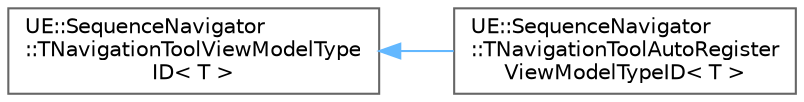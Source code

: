 digraph "Graphical Class Hierarchy"
{
 // INTERACTIVE_SVG=YES
 // LATEX_PDF_SIZE
  bgcolor="transparent";
  edge [fontname=Helvetica,fontsize=10,labelfontname=Helvetica,labelfontsize=10];
  node [fontname=Helvetica,fontsize=10,shape=box,height=0.2,width=0.4];
  rankdir="LR";
  Node0 [id="Node000000",label="UE::SequenceNavigator\l::TNavigationToolViewModelType\lID\< T \>",height=0.2,width=0.4,color="grey40", fillcolor="white", style="filled",URL="$d9/d25/structUE_1_1SequenceNavigator_1_1TNavigationToolViewModelTypeID.html",tooltip=" "];
  Node0 -> Node1 [id="edge9708_Node000000_Node000001",dir="back",color="steelblue1",style="solid",tooltip=" "];
  Node1 [id="Node000001",label="UE::SequenceNavigator\l::TNavigationToolAutoRegister\lViewModelTypeID\< T \>",height=0.2,width=0.4,color="grey40", fillcolor="white", style="filled",URL="$da/d6a/structUE_1_1SequenceNavigator_1_1TNavigationToolAutoRegisterViewModelTypeID.html",tooltip=" "];
}
